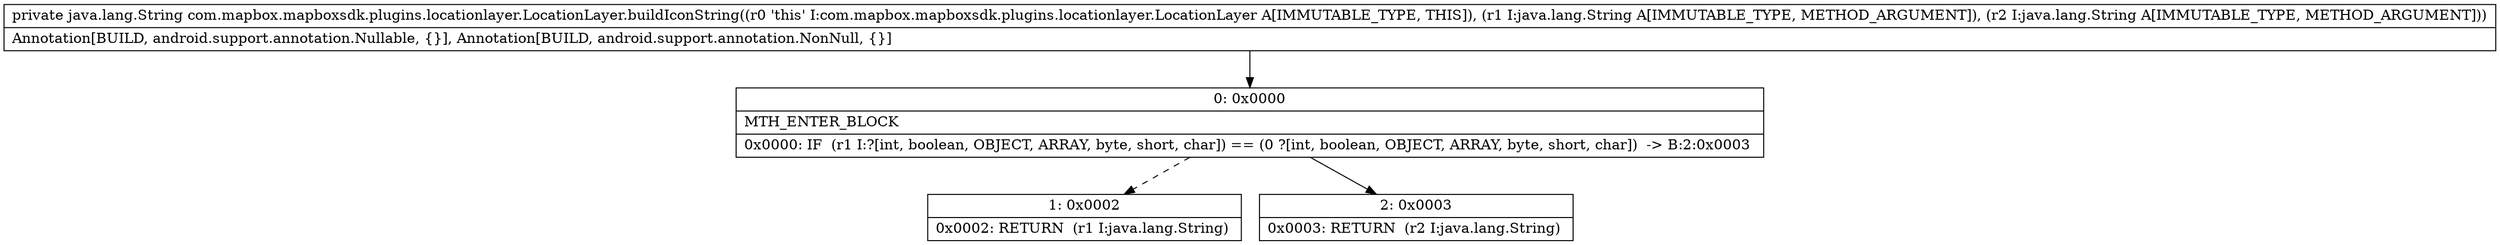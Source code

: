 digraph "CFG forcom.mapbox.mapboxsdk.plugins.locationlayer.LocationLayer.buildIconString(Ljava\/lang\/String;Ljava\/lang\/String;)Ljava\/lang\/String;" {
Node_0 [shape=record,label="{0\:\ 0x0000|MTH_ENTER_BLOCK\l|0x0000: IF  (r1 I:?[int, boolean, OBJECT, ARRAY, byte, short, char]) == (0 ?[int, boolean, OBJECT, ARRAY, byte, short, char])  \-\> B:2:0x0003 \l}"];
Node_1 [shape=record,label="{1\:\ 0x0002|0x0002: RETURN  (r1 I:java.lang.String) \l}"];
Node_2 [shape=record,label="{2\:\ 0x0003|0x0003: RETURN  (r2 I:java.lang.String) \l}"];
MethodNode[shape=record,label="{private java.lang.String com.mapbox.mapboxsdk.plugins.locationlayer.LocationLayer.buildIconString((r0 'this' I:com.mapbox.mapboxsdk.plugins.locationlayer.LocationLayer A[IMMUTABLE_TYPE, THIS]), (r1 I:java.lang.String A[IMMUTABLE_TYPE, METHOD_ARGUMENT]), (r2 I:java.lang.String A[IMMUTABLE_TYPE, METHOD_ARGUMENT]))  | Annotation[BUILD, android.support.annotation.Nullable, \{\}], Annotation[BUILD, android.support.annotation.NonNull, \{\}]\l}"];
MethodNode -> Node_0;
Node_0 -> Node_1[style=dashed];
Node_0 -> Node_2;
}

